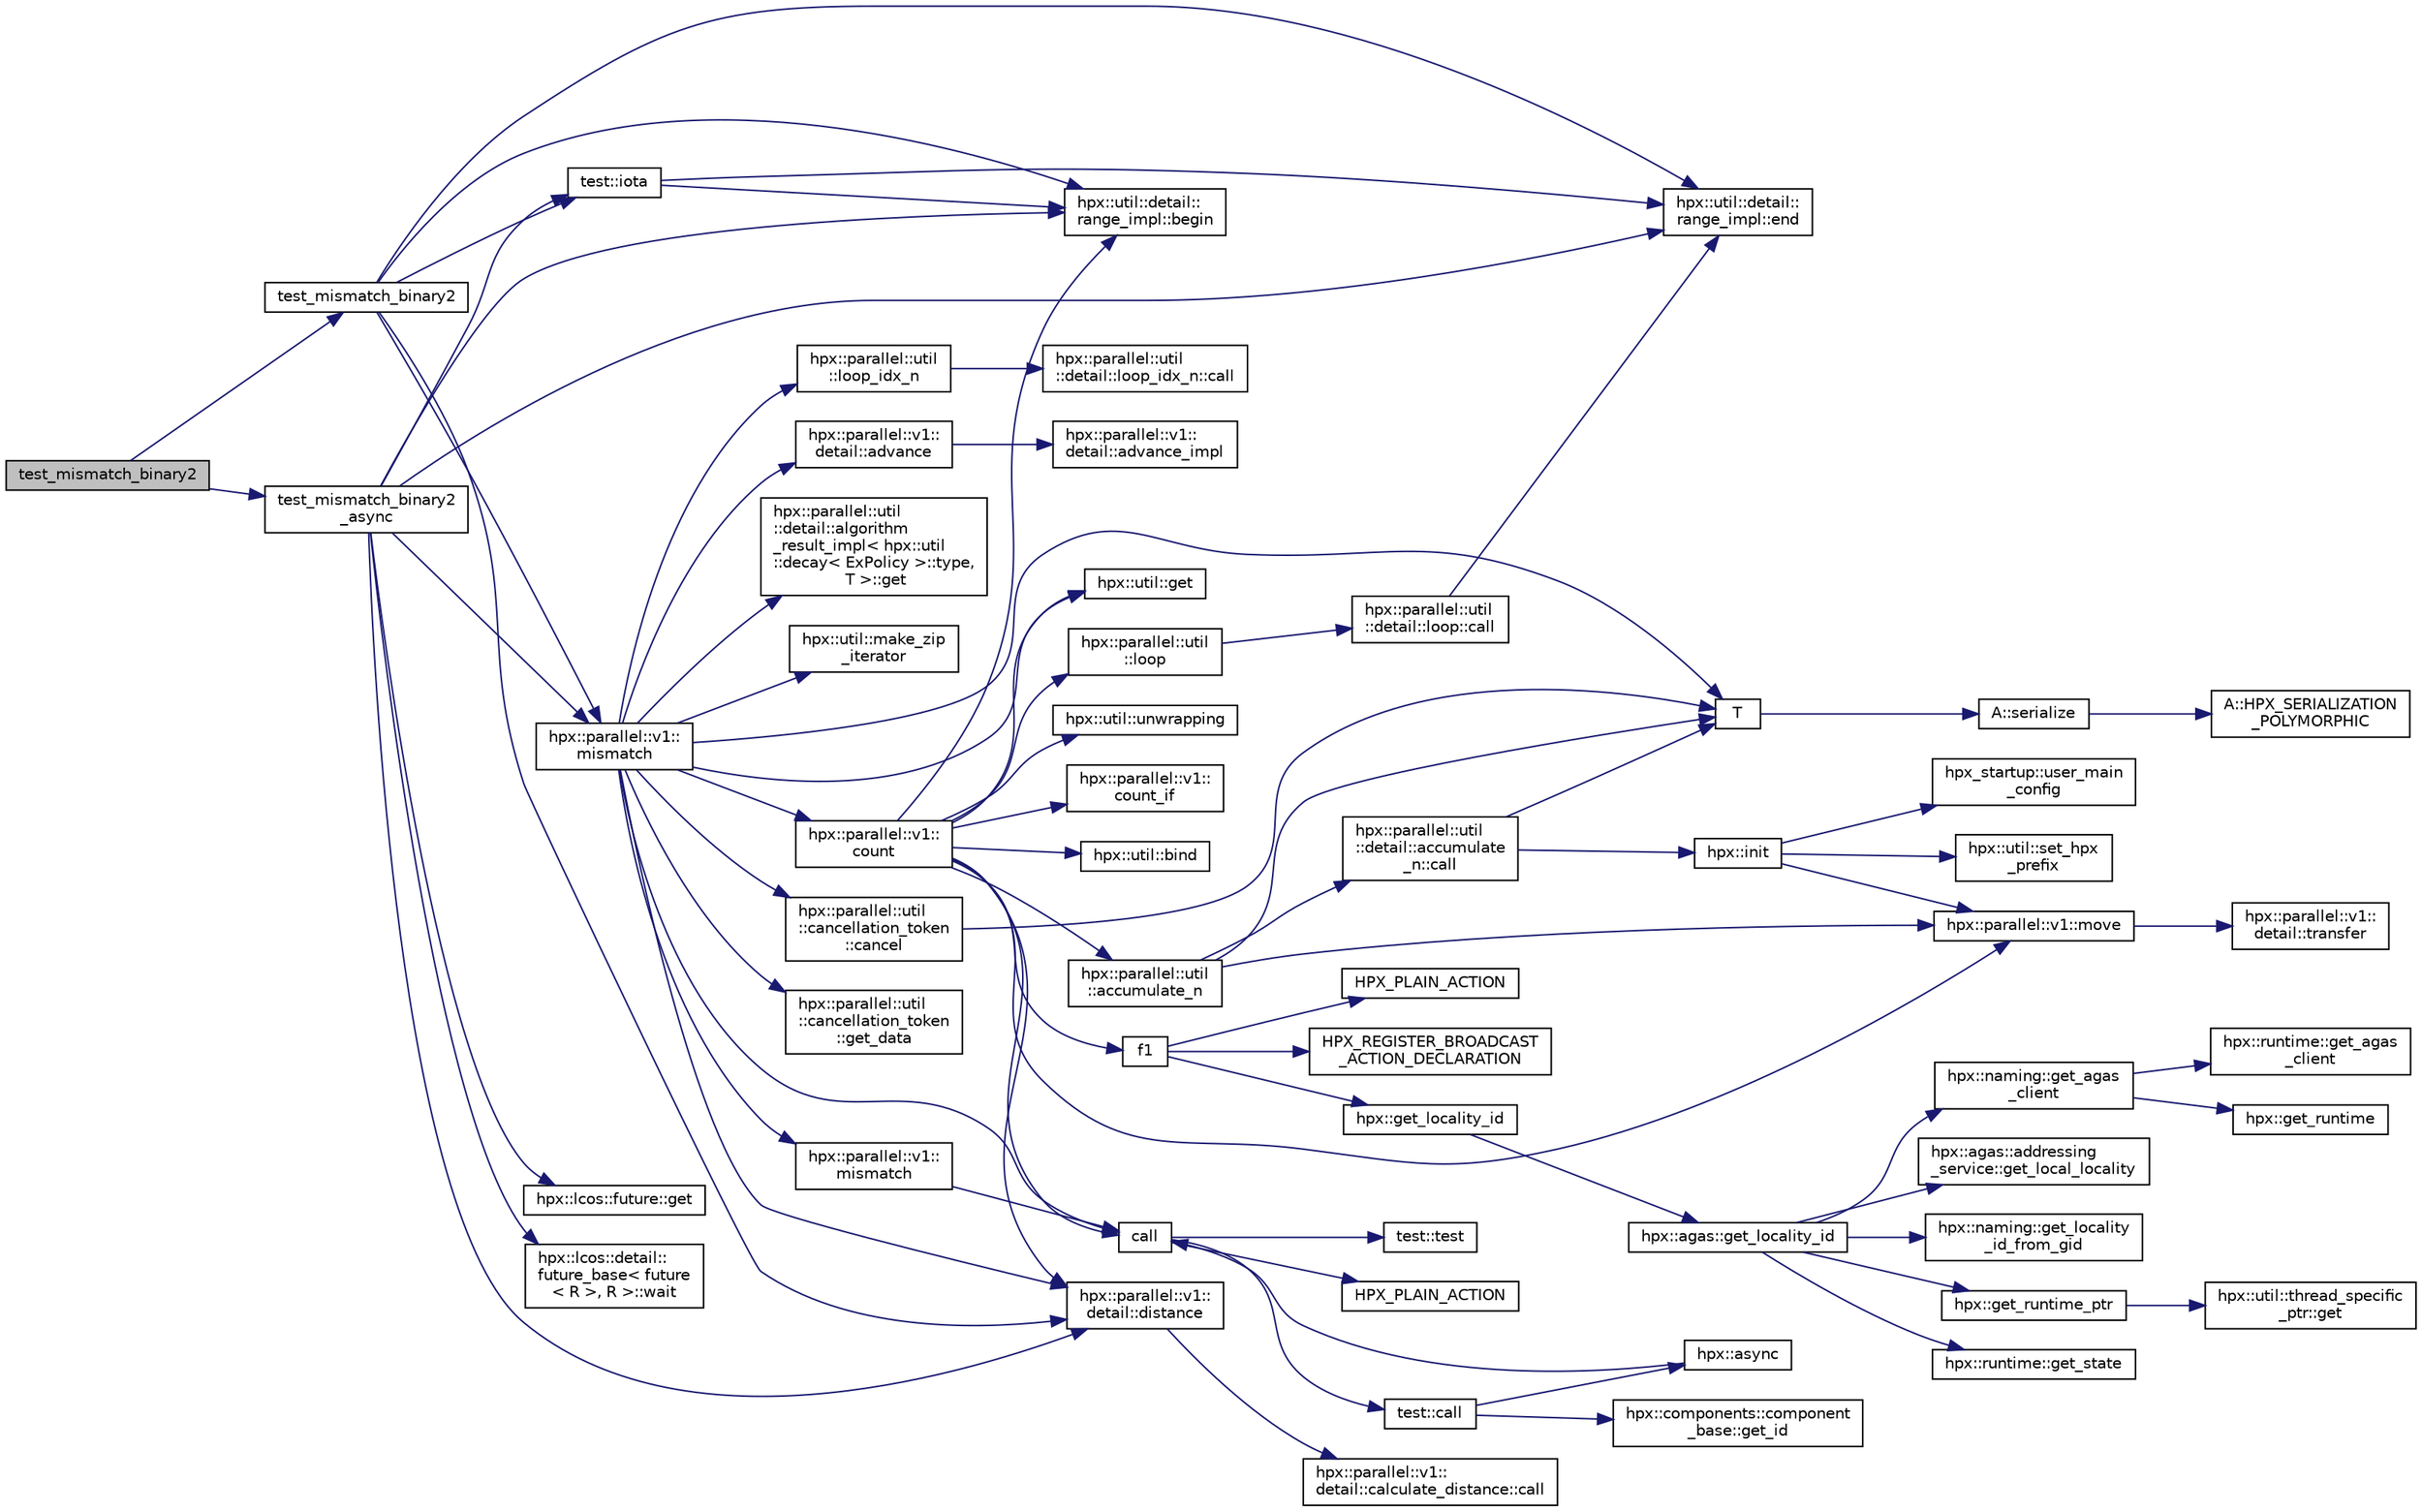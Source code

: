 digraph "test_mismatch_binary2"
{
  edge [fontname="Helvetica",fontsize="10",labelfontname="Helvetica",labelfontsize="10"];
  node [fontname="Helvetica",fontsize="10",shape=record];
  rankdir="LR";
  Node249 [label="test_mismatch_binary2",height=0.2,width=0.4,color="black", fillcolor="grey75", style="filled", fontcolor="black"];
  Node249 -> Node250 [color="midnightblue",fontsize="10",style="solid",fontname="Helvetica"];
  Node250 [label="test_mismatch_binary2",height=0.2,width=0.4,color="black", fillcolor="white", style="filled",URL="$d0/d8b/mismatch__binary_8cpp.html#a5507e8e7a8f06512409d42a6224f0c0f"];
  Node250 -> Node251 [color="midnightblue",fontsize="10",style="solid",fontname="Helvetica"];
  Node251 [label="test::iota",height=0.2,width=0.4,color="black", fillcolor="white", style="filled",URL="$df/d04/namespacetest.html#abdbbc37e6fb67287495e853a554c493a"];
  Node251 -> Node252 [color="midnightblue",fontsize="10",style="solid",fontname="Helvetica"];
  Node252 [label="hpx::util::detail::\lrange_impl::begin",height=0.2,width=0.4,color="black", fillcolor="white", style="filled",URL="$d4/d4a/namespacehpx_1_1util_1_1detail_1_1range__impl.html#a31e165df2b865cdd961f35ce938db41a"];
  Node251 -> Node253 [color="midnightblue",fontsize="10",style="solid",fontname="Helvetica"];
  Node253 [label="hpx::util::detail::\lrange_impl::end",height=0.2,width=0.4,color="black", fillcolor="white", style="filled",URL="$d4/d4a/namespacehpx_1_1util_1_1detail_1_1range__impl.html#afb2ea48b0902f52ee4d8b764807b4316"];
  Node250 -> Node252 [color="midnightblue",fontsize="10",style="solid",fontname="Helvetica"];
  Node250 -> Node253 [color="midnightblue",fontsize="10",style="solid",fontname="Helvetica"];
  Node250 -> Node254 [color="midnightblue",fontsize="10",style="solid",fontname="Helvetica"];
  Node254 [label="hpx::parallel::v1::\lmismatch",height=0.2,width=0.4,color="black", fillcolor="white", style="filled",URL="$db/db9/namespacehpx_1_1parallel_1_1v1.html#ad2210ac36941837306cdf8c12114a31a"];
  Node254 -> Node255 [color="midnightblue",fontsize="10",style="solid",fontname="Helvetica"];
  Node255 [label="call",height=0.2,width=0.4,color="black", fillcolor="white", style="filled",URL="$d2/d67/promise__1620_8cpp.html#a58357f0b82bc761e1d0b9091ed563a70"];
  Node255 -> Node256 [color="midnightblue",fontsize="10",style="solid",fontname="Helvetica"];
  Node256 [label="test::test",height=0.2,width=0.4,color="black", fillcolor="white", style="filled",URL="$d8/d89/structtest.html#ab42d5ece712d716b04cb3f686f297a26"];
  Node255 -> Node257 [color="midnightblue",fontsize="10",style="solid",fontname="Helvetica"];
  Node257 [label="HPX_PLAIN_ACTION",height=0.2,width=0.4,color="black", fillcolor="white", style="filled",URL="$d2/d67/promise__1620_8cpp.html#ab96aab827a4b1fcaf66cfe0ba83fef23"];
  Node255 -> Node258 [color="midnightblue",fontsize="10",style="solid",fontname="Helvetica"];
  Node258 [label="test::call",height=0.2,width=0.4,color="black", fillcolor="white", style="filled",URL="$d8/d89/structtest.html#aeb29e7ed6518b9426ccf1344c52620ae"];
  Node258 -> Node259 [color="midnightblue",fontsize="10",style="solid",fontname="Helvetica"];
  Node259 [label="hpx::async",height=0.2,width=0.4,color="black", fillcolor="white", style="filled",URL="$d8/d83/namespacehpx.html#acb7d8e37b73b823956ce144f9a57eaa4"];
  Node259 -> Node255 [color="midnightblue",fontsize="10",style="solid",fontname="Helvetica"];
  Node258 -> Node260 [color="midnightblue",fontsize="10",style="solid",fontname="Helvetica"];
  Node260 [label="hpx::components::component\l_base::get_id",height=0.2,width=0.4,color="black", fillcolor="white", style="filled",URL="$d2/de6/classhpx_1_1components_1_1component__base.html#a4c8fd93514039bdf01c48d66d82b19cd"];
  Node254 -> Node261 [color="midnightblue",fontsize="10",style="solid",fontname="Helvetica"];
  Node261 [label="T",height=0.2,width=0.4,color="black", fillcolor="white", style="filled",URL="$db/d33/polymorphic__semiintrusive__template_8cpp.html#ad187658f9cb91c1312b39ae7e896f1ea"];
  Node261 -> Node262 [color="midnightblue",fontsize="10",style="solid",fontname="Helvetica"];
  Node262 [label="A::serialize",height=0.2,width=0.4,color="black", fillcolor="white", style="filled",URL="$d7/da0/struct_a.html#a5f5c287cf471e274ed9dda0da1592212"];
  Node262 -> Node263 [color="midnightblue",fontsize="10",style="solid",fontname="Helvetica"];
  Node263 [label="A::HPX_SERIALIZATION\l_POLYMORPHIC",height=0.2,width=0.4,color="black", fillcolor="white", style="filled",URL="$d7/da0/struct_a.html#ada978cc156cebbafddb1f3aa4c01918c"];
  Node254 -> Node264 [color="midnightblue",fontsize="10",style="solid",fontname="Helvetica"];
  Node264 [label="hpx::parallel::v1::\lmismatch",height=0.2,width=0.4,color="black", fillcolor="white", style="filled",URL="$db/db9/namespacehpx_1_1parallel_1_1v1.html#a6476df5b4e5ac7c2cef766f4e84b52a5"];
  Node264 -> Node255 [color="midnightblue",fontsize="10",style="solid",fontname="Helvetica"];
  Node254 -> Node265 [color="midnightblue",fontsize="10",style="solid",fontname="Helvetica"];
  Node265 [label="hpx::parallel::util\l::detail::algorithm\l_result_impl\< hpx::util\l::decay\< ExPolicy \>::type,\l T \>::get",height=0.2,width=0.4,color="black", fillcolor="white", style="filled",URL="$d2/d42/structhpx_1_1parallel_1_1util_1_1detail_1_1algorithm__result__impl.html#ab5b051e8ec74eff5e0e62fd63f5d377e"];
  Node254 -> Node266 [color="midnightblue",fontsize="10",style="solid",fontname="Helvetica"];
  Node266 [label="hpx::parallel::v1::\lcount",height=0.2,width=0.4,color="black", fillcolor="white", style="filled",URL="$db/db9/namespacehpx_1_1parallel_1_1v1.html#a19d058114a2bd44801aab4176b188e23"];
  Node266 -> Node267 [color="midnightblue",fontsize="10",style="solid",fontname="Helvetica"];
  Node267 [label="hpx::parallel::v1::\lcount_if",height=0.2,width=0.4,color="black", fillcolor="white", style="filled",URL="$db/db9/namespacehpx_1_1parallel_1_1v1.html#ad836ff017ec208c2d6388a9b47b05ce0"];
  Node266 -> Node268 [color="midnightblue",fontsize="10",style="solid",fontname="Helvetica"];
  Node268 [label="f1",height=0.2,width=0.4,color="black", fillcolor="white", style="filled",URL="$d8/d8b/broadcast_8cpp.html#a1751fbd41f2529b84514a9dbd767959a"];
  Node268 -> Node269 [color="midnightblue",fontsize="10",style="solid",fontname="Helvetica"];
  Node269 [label="hpx::get_locality_id",height=0.2,width=0.4,color="black", fillcolor="white", style="filled",URL="$d8/d83/namespacehpx.html#a158d7c54a657bb364c1704033010697b",tooltip="Return the number of the locality this function is being called from. "];
  Node269 -> Node270 [color="midnightblue",fontsize="10",style="solid",fontname="Helvetica"];
  Node270 [label="hpx::agas::get_locality_id",height=0.2,width=0.4,color="black", fillcolor="white", style="filled",URL="$dc/d54/namespacehpx_1_1agas.html#a491cc2ddecdf0f1a9129900caa6a4d3e"];
  Node270 -> Node271 [color="midnightblue",fontsize="10",style="solid",fontname="Helvetica"];
  Node271 [label="hpx::get_runtime_ptr",height=0.2,width=0.4,color="black", fillcolor="white", style="filled",URL="$d8/d83/namespacehpx.html#af29daf2bb3e01b4d6495a1742b6cce64"];
  Node271 -> Node272 [color="midnightblue",fontsize="10",style="solid",fontname="Helvetica"];
  Node272 [label="hpx::util::thread_specific\l_ptr::get",height=0.2,width=0.4,color="black", fillcolor="white", style="filled",URL="$d4/d4c/structhpx_1_1util_1_1thread__specific__ptr.html#a3b27d8520710478aa41d1f74206bdba9"];
  Node270 -> Node273 [color="midnightblue",fontsize="10",style="solid",fontname="Helvetica"];
  Node273 [label="hpx::runtime::get_state",height=0.2,width=0.4,color="black", fillcolor="white", style="filled",URL="$d0/d7b/classhpx_1_1runtime.html#ab405f80e060dac95d624520f38b0524c"];
  Node270 -> Node274 [color="midnightblue",fontsize="10",style="solid",fontname="Helvetica"];
  Node274 [label="hpx::naming::get_agas\l_client",height=0.2,width=0.4,color="black", fillcolor="white", style="filled",URL="$d4/dc9/namespacehpx_1_1naming.html#a0408fffd5d34b620712a801b0ae3b032"];
  Node274 -> Node275 [color="midnightblue",fontsize="10",style="solid",fontname="Helvetica"];
  Node275 [label="hpx::get_runtime",height=0.2,width=0.4,color="black", fillcolor="white", style="filled",URL="$d8/d83/namespacehpx.html#aef902cc6c7dd3b9fbadf34d1e850a070"];
  Node274 -> Node276 [color="midnightblue",fontsize="10",style="solid",fontname="Helvetica"];
  Node276 [label="hpx::runtime::get_agas\l_client",height=0.2,width=0.4,color="black", fillcolor="white", style="filled",URL="$d0/d7b/classhpx_1_1runtime.html#aeb5dddd30d6b9861669af8ad44d1a96a"];
  Node270 -> Node277 [color="midnightblue",fontsize="10",style="solid",fontname="Helvetica"];
  Node277 [label="hpx::agas::addressing\l_service::get_local_locality",height=0.2,width=0.4,color="black", fillcolor="white", style="filled",URL="$db/d58/structhpx_1_1agas_1_1addressing__service.html#ab52c19a37c2a7a006c6c15f90ad0539c"];
  Node270 -> Node278 [color="midnightblue",fontsize="10",style="solid",fontname="Helvetica"];
  Node278 [label="hpx::naming::get_locality\l_id_from_gid",height=0.2,width=0.4,color="black", fillcolor="white", style="filled",URL="$d4/dc9/namespacehpx_1_1naming.html#a7fd43037784560bd04fda9b49e33529f"];
  Node268 -> Node279 [color="midnightblue",fontsize="10",style="solid",fontname="Helvetica"];
  Node279 [label="HPX_PLAIN_ACTION",height=0.2,width=0.4,color="black", fillcolor="white", style="filled",URL="$d8/d8b/broadcast_8cpp.html#a19685a0394ce6a99351f7a679f6eeefc"];
  Node268 -> Node280 [color="midnightblue",fontsize="10",style="solid",fontname="Helvetica"];
  Node280 [label="HPX_REGISTER_BROADCAST\l_ACTION_DECLARATION",height=0.2,width=0.4,color="black", fillcolor="white", style="filled",URL="$d7/d38/addressing__service_8cpp.html#a573d764d9cb34eec46a4bdffcf07875f"];
  Node266 -> Node281 [color="midnightblue",fontsize="10",style="solid",fontname="Helvetica"];
  Node281 [label="hpx::parallel::util\l::loop",height=0.2,width=0.4,color="black", fillcolor="white", style="filled",URL="$df/dc6/namespacehpx_1_1parallel_1_1util.html#a3f434e00f42929aac85debb8c5782213"];
  Node281 -> Node282 [color="midnightblue",fontsize="10",style="solid",fontname="Helvetica"];
  Node282 [label="hpx::parallel::util\l::detail::loop::call",height=0.2,width=0.4,color="black", fillcolor="white", style="filled",URL="$da/d06/structhpx_1_1parallel_1_1util_1_1detail_1_1loop.html#a5c5e8dbda782f09cdb7bc2509e3bf09e"];
  Node282 -> Node253 [color="midnightblue",fontsize="10",style="solid",fontname="Helvetica"];
  Node266 -> Node283 [color="midnightblue",fontsize="10",style="solid",fontname="Helvetica"];
  Node283 [label="hpx::util::bind",height=0.2,width=0.4,color="black", fillcolor="white", style="filled",URL="$df/dad/namespacehpx_1_1util.html#ad844caedf82a0173d6909d910c3e48c6"];
  Node266 -> Node284 [color="midnightblue",fontsize="10",style="solid",fontname="Helvetica"];
  Node284 [label="hpx::parallel::v1::move",height=0.2,width=0.4,color="black", fillcolor="white", style="filled",URL="$db/db9/namespacehpx_1_1parallel_1_1v1.html#aa7c4ede081ce786c9d1eb1adff495cfc"];
  Node284 -> Node285 [color="midnightblue",fontsize="10",style="solid",fontname="Helvetica"];
  Node285 [label="hpx::parallel::v1::\ldetail::transfer",height=0.2,width=0.4,color="black", fillcolor="white", style="filled",URL="$d2/ddd/namespacehpx_1_1parallel_1_1v1_1_1detail.html#ab1b56a05e1885ca7cc7ffa1804dd2f3c"];
  Node266 -> Node286 [color="midnightblue",fontsize="10",style="solid",fontname="Helvetica"];
  Node286 [label="hpx::util::get",height=0.2,width=0.4,color="black", fillcolor="white", style="filled",URL="$df/dad/namespacehpx_1_1util.html#a5cbd3c41f03f4d4acaedaa4777e3cc02"];
  Node266 -> Node255 [color="midnightblue",fontsize="10",style="solid",fontname="Helvetica"];
  Node266 -> Node287 [color="midnightblue",fontsize="10",style="solid",fontname="Helvetica"];
  Node287 [label="hpx::parallel::v1::\ldetail::distance",height=0.2,width=0.4,color="black", fillcolor="white", style="filled",URL="$d2/ddd/namespacehpx_1_1parallel_1_1v1_1_1detail.html#a6bea3c6a5f470cad11f27ee6bab4a33f"];
  Node287 -> Node288 [color="midnightblue",fontsize="10",style="solid",fontname="Helvetica"];
  Node288 [label="hpx::parallel::v1::\ldetail::calculate_distance::call",height=0.2,width=0.4,color="black", fillcolor="white", style="filled",URL="$db/dfa/structhpx_1_1parallel_1_1v1_1_1detail_1_1calculate__distance.html#a950a6627830a7d019ac0e734b0a447bf"];
  Node266 -> Node289 [color="midnightblue",fontsize="10",style="solid",fontname="Helvetica"];
  Node289 [label="hpx::util::unwrapping",height=0.2,width=0.4,color="black", fillcolor="white", style="filled",URL="$df/dad/namespacehpx_1_1util.html#a7529d9ac687684c33403cdd1f9cef8e4"];
  Node266 -> Node290 [color="midnightblue",fontsize="10",style="solid",fontname="Helvetica"];
  Node290 [label="hpx::parallel::util\l::accumulate_n",height=0.2,width=0.4,color="black", fillcolor="white", style="filled",URL="$df/dc6/namespacehpx_1_1parallel_1_1util.html#af19f9a2722f97c2247ea5d0dbb5e2d25"];
  Node290 -> Node291 [color="midnightblue",fontsize="10",style="solid",fontname="Helvetica"];
  Node291 [label="hpx::parallel::util\l::detail::accumulate\l_n::call",height=0.2,width=0.4,color="black", fillcolor="white", style="filled",URL="$d8/d3b/structhpx_1_1parallel_1_1util_1_1detail_1_1accumulate__n.html#a765aceb8ab313fc92f7c4aaf70ccca8f"];
  Node291 -> Node292 [color="midnightblue",fontsize="10",style="solid",fontname="Helvetica"];
  Node292 [label="hpx::init",height=0.2,width=0.4,color="black", fillcolor="white", style="filled",URL="$d8/d83/namespacehpx.html#a3c694ea960b47c56b33351ba16e3d76b",tooltip="Main entry point for launching the HPX runtime system. "];
  Node292 -> Node293 [color="midnightblue",fontsize="10",style="solid",fontname="Helvetica"];
  Node293 [label="hpx::util::set_hpx\l_prefix",height=0.2,width=0.4,color="black", fillcolor="white", style="filled",URL="$df/dad/namespacehpx_1_1util.html#ae40a23c1ba0a48d9304dcf717a95793e"];
  Node292 -> Node294 [color="midnightblue",fontsize="10",style="solid",fontname="Helvetica"];
  Node294 [label="hpx_startup::user_main\l_config",height=0.2,width=0.4,color="black", fillcolor="white", style="filled",URL="$d3/dd2/namespacehpx__startup.html#aaac571d88bd3912a4225a23eb3261637"];
  Node292 -> Node284 [color="midnightblue",fontsize="10",style="solid",fontname="Helvetica"];
  Node291 -> Node261 [color="midnightblue",fontsize="10",style="solid",fontname="Helvetica"];
  Node290 -> Node284 [color="midnightblue",fontsize="10",style="solid",fontname="Helvetica"];
  Node290 -> Node261 [color="midnightblue",fontsize="10",style="solid",fontname="Helvetica"];
  Node266 -> Node252 [color="midnightblue",fontsize="10",style="solid",fontname="Helvetica"];
  Node254 -> Node287 [color="midnightblue",fontsize="10",style="solid",fontname="Helvetica"];
  Node254 -> Node295 [color="midnightblue",fontsize="10",style="solid",fontname="Helvetica"];
  Node295 [label="hpx::util::make_zip\l_iterator",height=0.2,width=0.4,color="black", fillcolor="white", style="filled",URL="$df/dad/namespacehpx_1_1util.html#a2f68369b316e5699be2c81c04e3ee209"];
  Node254 -> Node296 [color="midnightblue",fontsize="10",style="solid",fontname="Helvetica"];
  Node296 [label="hpx::parallel::util\l::loop_idx_n",height=0.2,width=0.4,color="black", fillcolor="white", style="filled",URL="$df/dc6/namespacehpx_1_1parallel_1_1util.html#a5ead56022529c79b23199382a2dc7766"];
  Node296 -> Node297 [color="midnightblue",fontsize="10",style="solid",fontname="Helvetica"];
  Node297 [label="hpx::parallel::util\l::detail::loop_idx_n::call",height=0.2,width=0.4,color="black", fillcolor="white", style="filled",URL="$d1/d45/structhpx_1_1parallel_1_1util_1_1detail_1_1loop__idx__n.html#a6cf1cdf1c2db703be4edd390846da01a"];
  Node254 -> Node286 [color="midnightblue",fontsize="10",style="solid",fontname="Helvetica"];
  Node254 -> Node298 [color="midnightblue",fontsize="10",style="solid",fontname="Helvetica"];
  Node298 [label="hpx::parallel::util\l::cancellation_token\l::cancel",height=0.2,width=0.4,color="black", fillcolor="white", style="filled",URL="$d7/dc1/classhpx_1_1parallel_1_1util_1_1cancellation__token.html#a7c04c9ed73eaa872cfd6b72b52922796"];
  Node298 -> Node261 [color="midnightblue",fontsize="10",style="solid",fontname="Helvetica"];
  Node254 -> Node299 [color="midnightblue",fontsize="10",style="solid",fontname="Helvetica"];
  Node299 [label="hpx::parallel::util\l::cancellation_token\l::get_data",height=0.2,width=0.4,color="black", fillcolor="white", style="filled",URL="$d7/dc1/classhpx_1_1parallel_1_1util_1_1cancellation__token.html#a63ec3c9e5287d23c9e9d4ce1777e49d2"];
  Node254 -> Node300 [color="midnightblue",fontsize="10",style="solid",fontname="Helvetica"];
  Node300 [label="hpx::parallel::v1::\ldetail::advance",height=0.2,width=0.4,color="black", fillcolor="white", style="filled",URL="$d2/ddd/namespacehpx_1_1parallel_1_1v1_1_1detail.html#ad9fca7bce7b3e3c32302967ffc1fb4a4"];
  Node300 -> Node301 [color="midnightblue",fontsize="10",style="solid",fontname="Helvetica"];
  Node301 [label="hpx::parallel::v1::\ldetail::advance_impl",height=0.2,width=0.4,color="black", fillcolor="white", style="filled",URL="$d2/ddd/namespacehpx_1_1parallel_1_1v1_1_1detail.html#ad4fa62ca115927187e4063b65ee5f317"];
  Node250 -> Node287 [color="midnightblue",fontsize="10",style="solid",fontname="Helvetica"];
  Node249 -> Node302 [color="midnightblue",fontsize="10",style="solid",fontname="Helvetica"];
  Node302 [label="test_mismatch_binary2\l_async",height=0.2,width=0.4,color="black", fillcolor="white", style="filled",URL="$d0/d8b/mismatch__binary_8cpp.html#a2634d42741b42c2f02cef37dc86a0637"];
  Node302 -> Node251 [color="midnightblue",fontsize="10",style="solid",fontname="Helvetica"];
  Node302 -> Node252 [color="midnightblue",fontsize="10",style="solid",fontname="Helvetica"];
  Node302 -> Node253 [color="midnightblue",fontsize="10",style="solid",fontname="Helvetica"];
  Node302 -> Node254 [color="midnightblue",fontsize="10",style="solid",fontname="Helvetica"];
  Node302 -> Node303 [color="midnightblue",fontsize="10",style="solid",fontname="Helvetica"];
  Node303 [label="hpx::lcos::detail::\lfuture_base\< future\l\< R \>, R \>::wait",height=0.2,width=0.4,color="black", fillcolor="white", style="filled",URL="$d5/dd7/classhpx_1_1lcos_1_1detail_1_1future__base.html#a028190ad98b2865e267745247b6b5ae8"];
  Node302 -> Node304 [color="midnightblue",fontsize="10",style="solid",fontname="Helvetica"];
  Node304 [label="hpx::lcos::future::get",height=0.2,width=0.4,color="black", fillcolor="white", style="filled",URL="$d0/d33/classhpx_1_1lcos_1_1future.html#a8c28269486d5620ac48af349f17bb41c"];
  Node302 -> Node287 [color="midnightblue",fontsize="10",style="solid",fontname="Helvetica"];
}

